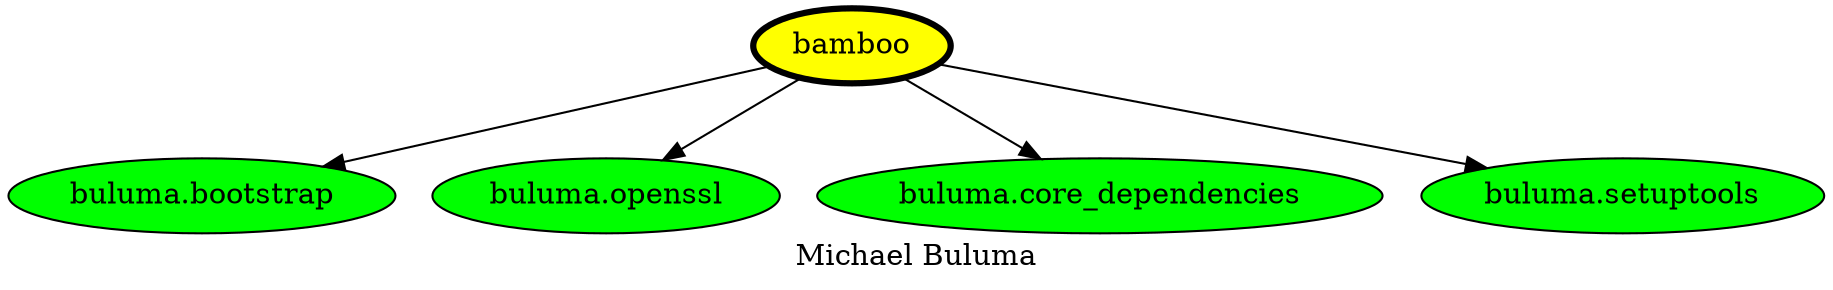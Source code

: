 digraph PhiloDilemma {
  label = "Michael Buluma" ;
  overlap=false
  {
    "bamboo" [fillcolor=yellow style=filled penwidth=3]
    "buluma.bootstrap" [fillcolor=green style=filled]
    "buluma.openssl" [fillcolor=green style=filled]
    "buluma.core_dependencies" [fillcolor=green style=filled]
    "buluma.setuptools" [fillcolor=green style=filled]
  }
  "bamboo" -> "buluma.bootstrap"
  "bamboo" -> "buluma.openssl"
  "bamboo" -> "buluma.core_dependencies"
  "bamboo" -> "buluma.setuptools"
}
